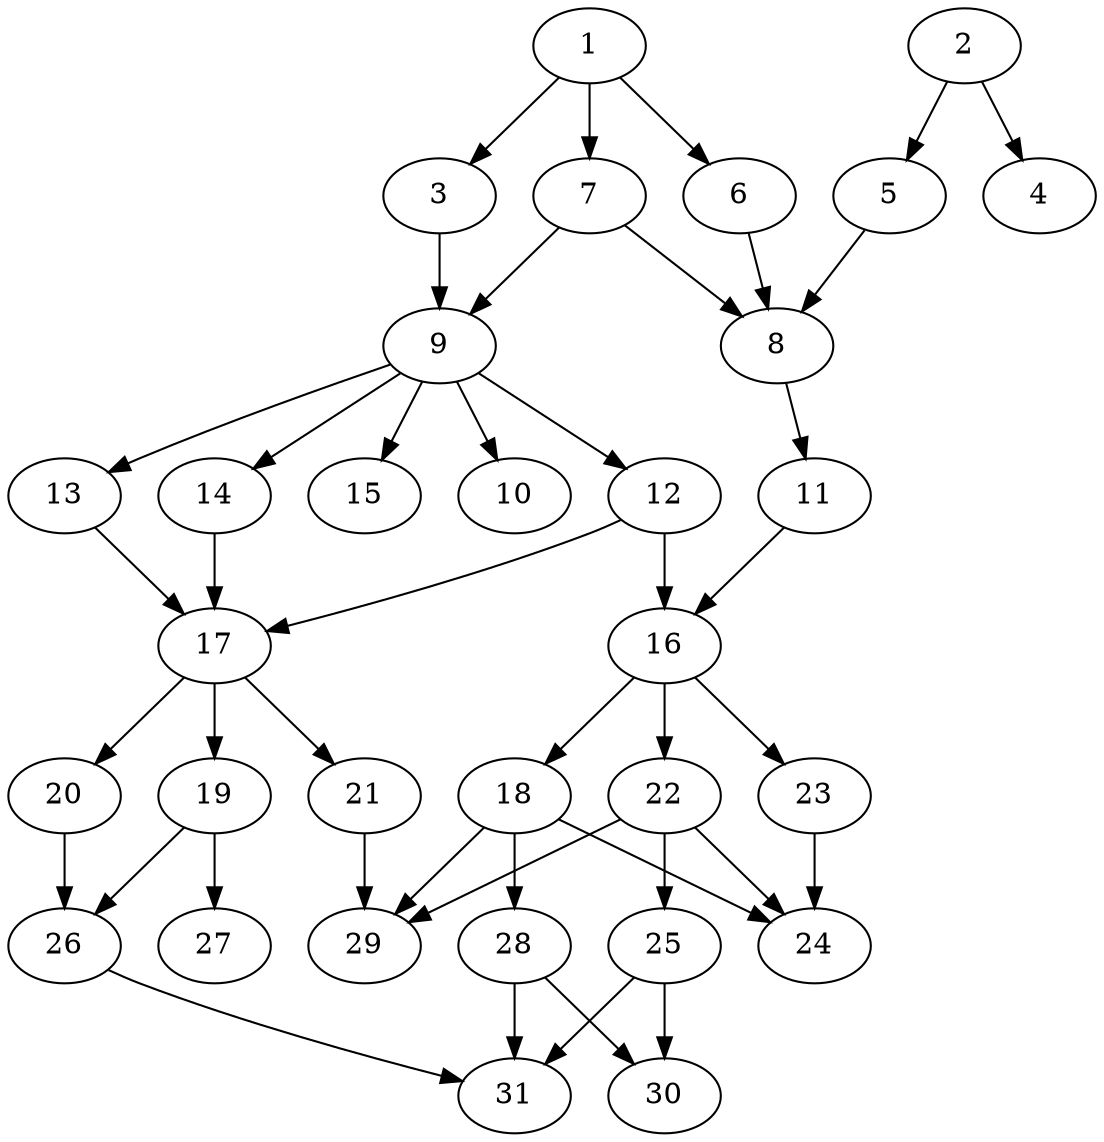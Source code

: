 // DAG (tier=2-normal, mode=compute, n=31, ccr=0.371, fat=0.510, density=0.461, regular=0.470, jump=0.119, mindata=524288, maxdata=8388608)
// DAG automatically generated by daggen at Sun Aug 24 16:33:33 2025
// /home/ermia/Project/Environments/daggen/bin/daggen --dot --ccr 0.371 --fat 0.510 --regular 0.470 --density 0.461 --jump 0.119 --mindata 524288 --maxdata 8388608 -n 31 
digraph G {
  1 [size="893705408674142464", alpha="0.02", expect_size="446852704337071232"]
  1 -> 3 [size ="336334728200192"]
  1 -> 6 [size ="336334728200192"]
  1 -> 7 [size ="336334728200192"]
  2 [size="6539773283112347", alpha="0.14", expect_size="3269886641556173"]
  2 -> 4 [size ="447273901228032"]
  2 -> 5 [size ="447273901228032"]
  3 [size="2096453790978044", alpha="0.04", expect_size="1048226895489022"]
  3 -> 9 [size ="47836406218752"]
  4 [size="1778451293624776", alpha="0.04", expect_size="889225646812388"]
  5 [size="10259731814130122752", alpha="0.17", expect_size="5129865907065061376"]
  5 -> 8 [size ="37772928745472"]
  6 [size="146066103104142573568", alpha="0.14", expect_size="73033051552071286784"]
  6 -> 8 [size ="221882448084992"]
  7 [size="69672489460910240", alpha="0.08", expect_size="34836244730455120"]
  7 -> 8 [size ="67183522611200"]
  7 -> 9 [size ="67183522611200"]
  8 [size="2914892164104192000", alpha="0.17", expect_size="1457446082052096000"]
  8 -> 11 [size ="16324440883200"]
  9 [size="9157575448228816", alpha="0.19", expect_size="4578787724114408"]
  9 -> 10 [size ="7177502720000"]
  9 -> 12 [size ="7177502720000"]
  9 -> 13 [size ="7177502720000"]
  9 -> 14 [size ="7177502720000"]
  9 -> 15 [size ="7177502720000"]
  10 [size="8652425243881514", alpha="0.16", expect_size="4326212621940757"]
  11 [size="28215295143950942208", alpha="0.12", expect_size="14107647571975471104"]
  11 -> 16 [size ="74144632799232"]
  12 [size="40985403879810138112", alpha="0.12", expect_size="20492701939905069056"]
  12 -> 16 [size ="95099040038912"]
  12 -> 17 [size ="95099040038912"]
  13 [size="9388784781485706", alpha="0.03", expect_size="4694392390742853"]
  13 -> 17 [size ="172674202468352"]
  14 [size="7756352654370228", alpha="0.17", expect_size="3878176327185114"]
  14 -> 17 [size ="176193391296512"]
  15 [size="9575348938509566", alpha="0.01", expect_size="4787674469254783"]
  16 [size="4774235464068120", alpha="0.08", expect_size="2387117732034060"]
  16 -> 18 [size ="86760486862848"]
  16 -> 22 [size ="86760486862848"]
  16 -> 23 [size ="86760486862848"]
  17 [size="18676784548234133504", alpha="0.16", expect_size="9338392274117066752"]
  17 -> 19 [size ="56315082702848"]
  17 -> 20 [size ="56315082702848"]
  17 -> 21 [size ="56315082702848"]
  18 [size="12348300537107950", alpha="0.18", expect_size="6174150268553975"]
  18 -> 24 [size ="196102376652800"]
  18 -> 28 [size ="196102376652800"]
  18 -> 29 [size ="196102376652800"]
  19 [size="911854665580580864", alpha="0.05", expect_size="455927332790290432"]
  19 -> 26 [size ="460478216142848"]
  19 -> 27 [size ="460478216142848"]
  20 [size="1278843692253184000", alpha="0.12", expect_size="639421846126592000"]
  20 -> 26 [size ="9425439948800"]
  21 [size="12507608185052438", alpha="0.12", expect_size="6253804092526219"]
  21 -> 29 [size ="12835987914752"]
  22 [size="18670614783119296", alpha="0.17", expect_size="9335307391559648"]
  22 -> 24 [size ="490922311680000"]
  22 -> 25 [size ="490922311680000"]
  22 -> 29 [size ="490922311680000"]
  23 [size="687717306861618048", alpha="0.02", expect_size="343858653430809024"]
  23 -> 24 [size ="322042150780928"]
  24 [size="108937021080895225856", alpha="0.16", expect_size="54468510540447612928"]
  25 [size="16456337092547920", alpha="0.05", expect_size="8228168546273960"]
  25 -> 30 [size ="298376880979968"]
  25 -> 31 [size ="298376880979968"]
  26 [size="8511250520222906", alpha="0.14", expect_size="4255625260111453"]
  26 -> 31 [size ="392121865469952"]
  27 [size="18791246192092156", alpha="0.19", expect_size="9395623096046078"]
  28 [size="1136428763667448960", alpha="0.20", expect_size="568214381833724480"]
  28 -> 30 [size ="450587711766528"]
  28 -> 31 [size ="450587711766528"]
  29 [size="434311465263747", alpha="0.01", expect_size="217155732631873"]
  30 [size="195670444010704928", alpha="0.11", expect_size="97835222005352464"]
  31 [size="18580466691740196", alpha="0.06", expect_size="9290233345870098"]
}